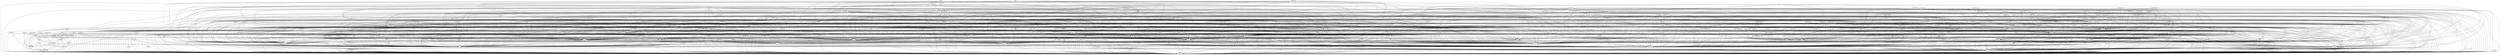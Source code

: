 strict digraph  {
	MgtBRep -> Standard;
	MgtBRep -> PTopoDS;
	MgtBRep -> Geom;
	MgtBRep -> PGeom2d;
	MgtBRep -> MgtTopoDS;
	MgtBRep -> Geom2d;
	MgtBRep -> PGeom;
	gp -> Standard;
	PNaming -> Standard;
	PNaming -> PDF;
	PNaming -> PTopoDS;
	PNaming -> DBC;
	PNaming -> PStandard;
	PTopoDS -> Standard;
	PTopoDS -> TopAbs;
	PTopoDS -> DBC;
	PTopoDS -> ObjMgt;
	PTopoDS -> PTopLoc;
	PTopoDS -> PStandard;
	MoniTool -> Message;
	MoniTool -> Standard;
	MoniTool -> TopoDS;
	MoniTool -> TColStd;
	MoniTool -> OSD;
	MoniTool -> MMgt;
	MoniTool -> TCollection;
	MoniTool -> Dico;
	IGESFile -> IGESData;
	GeomToStep -> Standard;
	GeomToStep -> Geom;
	GeomToStep -> Geom2d;
	GeomToStep -> StepGeom;
	TopOpeBRepTool -> Standard;
	TopOpeBRepTool -> TopoDS;
	TopOpeBRepTool -> TColStd;
	TopOpeBRepTool -> Extrema;
	TopOpeBRepTool -> OSD;
	TopOpeBRepTool -> Bnd;
	TopOpeBRepTool -> TopTools;
	TopOpeBRepTool -> TopAbs;
	TopOpeBRepTool -> Geom;
	TopOpeBRepTool -> BRep;
	TopOpeBRepTool -> GeomAdaptor;
	TopOpeBRepTool -> TopExp;
	TopOpeBRepTool -> MMgt;
	TopOpeBRepTool -> TCollection;
	TopOpeBRepTool -> Geom2d;
	TopOpeBRepTool -> BRepClass3d;
	TopOpeBRepTool -> Draw;
	TopOpeBRepTool -> BRepAdaptor;
	TopOpeBRepTool -> gp;
	TopOpeBRepTool -> GeomAbs;
	BRepOffset -> Standard;
	BRepOffset -> TopoDS;
	BRepOffset -> TopTools;
	BRepOffset -> TopAbs;
	BRepOffset -> Geom;
	BRepOffset -> BRepAlgo;
	BRepOffset -> TCollection;
	BRepOffset -> GeomAbs;
	Plate -> Standard;
	Plate -> TColStd;
	Plate -> MMgt;
	Plate -> TCollection;
	Plate -> TColgp;
	Plate -> gp;
	IGESGraph -> Message;
	IGESGraph -> IGESData;
	IGESGraph -> Standard;
	IGESGraph -> TColStd;
	IGESGraph -> Interface;
	IGESGraph -> IGESBasic;
	IGESGraph -> MMgt;
	IGESGraph -> TCollection;
	IGESGraph -> gp;
	CPnts -> math;
	CPnts -> Standard;
	CPnts -> gp;
	TopTrans -> Standard;
	TopTrans -> TColStd;
	TopTrans -> TopAbs;
	TopTrans -> gp;
	XSControl -> Message;
	XSControl -> Standard;
	XSControl -> TColStd;
	XSControl -> Interface;
	XSControl -> TopTools;
	XSControl -> TopAbs;
	XSControl -> Geom;
	XSControl -> IFSelect;
	XSControl -> MMgt;
	XSControl -> TCollection;
	XSControl -> Geom2d;
	XSControl -> Dico;
	XSControl -> Transfer;
	PPoly -> Standard;
	PPoly -> DBC;
	PPoly -> PColStd;
	PPoly -> PStandard;
	PPoly -> PColgp;
	BinMPrsStd -> Standard;
	BinMPrsStd -> BinObjMgt;
	BinMPrsStd -> BinMDF;
	BinMPrsStd -> TDF;
	BinMPrsStd -> CDM;
	PPrsStd -> PCollection;
	PPrsStd -> Standard;
	PPrsStd -> PDF;
	Plugin -> Standard;
	Plugin -> OSD;
	Plugin -> TCollection;
	TopBas -> Standard;
	TopBas -> TopAbs;
	TopBas -> TCollection;
	GC -> Standard;
	GC -> gce;
	GC -> Geom;
	PGeom2d -> Standard;
	PGeom2d -> PColStd;
	PGeom2d -> gp;
	PGeom2d -> PColgp;
	MAT -> Standard;
	MAT -> MMgt;
	MAT -> TCollection;
	BinXCAFDrivers -> Standard;
	BinXCAFDrivers -> BinDrivers;
	BinXCAFDrivers -> BinMDF;
	BinXCAFDrivers -> CDM;
	ShapeAnalysis -> ShapeExtend;
	ShapeAnalysis -> TopLoc;
	ShapeAnalysis -> Standard;
	ShapeAnalysis -> TopoDS;
	ShapeAnalysis -> TColStd;
	ShapeAnalysis -> Extrema;
	ShapeAnalysis -> Adaptor3d;
	ShapeAnalysis -> Bnd;
	ShapeAnalysis -> TopTools;
	ShapeAnalysis -> NCollection;
	ShapeAnalysis -> TopAbs;
	ShapeAnalysis -> Geom;
	ShapeAnalysis -> GeomAdaptor;
	ShapeAnalysis -> MMgt;
	ShapeAnalysis -> TCollection;
	ShapeAnalysis -> Geom2d;
	ShapeAnalysis -> TColgp;
	ShapeAnalysis -> gp;
	StdSelect -> Graphic2d;
	StdSelect -> Prs3d;
	StdSelect -> Visual3d;
	StdSelect -> SelectMgr;
	StdSelect -> V2d;
	StdSelect -> Select3D;
	StdSelect -> Standard;
	StdSelect -> V3d;
	StdSelect -> TopoDS;
	StdSelect -> TColStd;
	StdSelect -> Bnd;
	StdSelect -> PrsMgr;
	StdSelect -> Select2D;
	StdSelect -> TopAbs;
	StdSelect -> Geom;
	StdSelect -> SelectBasics;
	StdSelect -> Graphic3d;
	StdSelect -> TCollection;
	StdSelect -> Quantity;
	BSplSLib -> Standard;
	MDocStd -> Standard;
	MDocStd -> PDF;
	MDocStd -> PCDM;
	MDocStd -> TCollection;
	MDocStd -> TDF;
	MDocStd -> CDM;
	MDocStd -> PDocStd;
	MDocStd -> TDocStd;
	MDocStd -> MDF;
	StepToGeom -> Standard;
	StepToGeom -> Geom;
	StepToGeom -> Geom2d;
	StepToGeom -> StepGeom;
	StepToGeom -> gp;
	DsgPrs -> Prs3d;
	DsgPrs -> Standard;
	DsgPrs -> Geom;
	IntSurf -> Standard;
	IntSurf -> MMgt;
	IntSurf -> TCollection;
	IntSurf -> TColgp;
	IntSurf -> gp;
	IntSurf -> GeomAbs;
	MeshAlgo -> Standard;
	MeshAlgo -> TColStd;
	MeshAlgo -> NCollection;
	MeshAlgo -> MeshDS;
	MeshAlgo -> TCollection;
	MeshAlgo -> Precision;
	MeshAlgo -> gp;
	EDL -> Standard;
	EDL -> TColStd;
	EDL -> OSD;
	EDL -> MMgt;
	EDL -> TCollection;
	BinLDrivers -> Standard;
	BinLDrivers -> PCDM;
	BinLDrivers -> BinObjMgt;
	BinLDrivers -> TColStd;
	BinLDrivers -> NCollection;
	BinLDrivers -> BinMDF;
	BinLDrivers -> TCollection;
	BinLDrivers -> Storage;
	BinLDrivers -> TDF;
	BinLDrivers -> CDM;
	StlAPI -> Standard;
	StlAPI -> StlMesh;
	ShapeUpgrade -> ShapeExtend;
	ShapeUpgrade -> TColGeom2d;
	ShapeUpgrade -> Standard;
	ShapeUpgrade -> TopoDS;
	ShapeUpgrade -> TColStd;
	ShapeUpgrade -> TopTools;
	ShapeUpgrade -> TopAbs;
	ShapeUpgrade -> Geom;
	ShapeUpgrade -> TColGeom;
	ShapeUpgrade -> MMgt;
	ShapeUpgrade -> Geom2d;
	ShapeUpgrade -> ShapeBuild;
	ShapeUpgrade -> GeomAbs;
	ShapeUpgrade -> ShapeAnalysis;
	AppDef -> FEmTool;
	AppDef -> math;
	AppDef -> Standard;
	AppDef -> TColStd;
	AppDef -> AppParCurves;
	AppDef -> Approx;
	AppDef -> MMgt;
	AppDef -> GeomAbs;
	AppDef -> PLib;
	VrmlAPI -> VrmlConverter;
	VrmlAPI -> Standard;
	VrmlAPI -> Vrml;
	VrmlAPI -> Quantity;
	BRepAlgo -> TopOpeBRepBuild;
	BRepAlgo -> Standard;
	BRepAlgo -> TopoDS;
	BRepAlgo -> TColStd;
	BRepAlgo -> TopTools;
	BRepAlgo -> TopAbs;
	BRepAlgo -> Geom;
	BRepAlgo -> BOPTools;
	BRepAlgo -> MMgt;
	BRepAlgo -> TCollection;
	BRepAlgo -> Geom2d;
	BRepAlgo -> TopOpeBRepDS;
	BRepAlgo -> BRepBuilderAPI;
	BRepAlgo -> BOP;
	BRepAlgo -> TopOpeBRep;
	BRepAlgo -> GeomAbs;
	Bnd -> Standard;
	Bnd -> TColStd;
	Bnd -> MMgt;
	Bnd -> TCollection;
	Bnd -> gp;
	Select2D -> Standard;
	Select2D -> Bnd;
	Select2D -> SelectBasics;
	Select2D -> MMgt;
	Select2D -> gp;
	BinMXCAFDoc -> Standard;
	BinMXCAFDoc -> BinObjMgt;
	BinMXCAFDoc -> BinMDF;
	BinMXCAFDoc -> TDF;
	BinMXCAFDoc -> CDM;
	AppParCurves -> FEmTool;
	AppParCurves -> Standard;
	AppParCurves -> TColStd;
	AppParCurves -> MMgt;
	AppParCurves -> TCollection;
	V2d -> Graphic2d;
	V2d -> PlotMgt;
	V2d -> Aspect;
	V2d -> Standard;
	V2d -> TColStd;
	V2d -> Viewer;
	V2d -> Quantity;
	TPrsStd -> Standard;
	TPrsStd -> V3d;
	TPrsStd -> Geom;
	TPrsStd -> MMgt;
	TPrsStd -> Graphic3d;
	TPrsStd -> TCollection;
	TPrsStd -> AIS;
	TPrsStd -> TDF;
	TPrsStd -> Quantity;
	TPrsStd -> TDataStd;
	LocOpe -> TopOpeBRepBuild;
	LocOpe -> Standard;
	LocOpe -> TopoDS;
	LocOpe -> TopTools;
	LocOpe -> TopAbs;
	LocOpe -> Geom;
	LocOpe -> BRepAlgo;
	LocOpe -> TColGeom;
	LocOpe -> MMgt;
	LocOpe -> TCollection;
	LocOpe -> BOP;
	LocOpe -> gp;
	LocOpe -> BRepFill;
	PGeom -> Standard;
	PGeom -> PColStd;
	PGeom -> gp;
	PGeom -> PColgp;
	MDataStd -> Standard;
	MDataStd -> PDF;
	MDataStd -> Geom;
	MDataStd -> TDF;
	MDataStd -> CDM;
	MDataStd -> MDF;
	MDataStd -> TDataStd;
	MDataStd -> PGeom;
	RWStepShape -> Standard;
	RWStepShape -> Interface;
	RWStepShape -> StepShape;
	RWStepShape -> StepData;
	BRepProj -> Standard;
	BRepProj -> TopoDS;
	BRepProj -> TopTools;
	Primitives -> Standard;
	NLPlate -> Standard;
	NLPlate -> Geom;
	NLPlate -> MMgt;
	NLPlate -> TCollection;
	NLPlate -> gp;
	NLPlate -> Plate;
	AIS2D -> Graphic2d;
	AIS2D -> GGraphic2d;
	AIS2D -> V2d;
	AIS2D -> Aspect;
	AIS2D -> Standard;
	AIS2D -> TColStd;
	AIS2D -> TopTools;
	AIS2D -> HLRBRep;
	AIS2D -> HLRAlgo;
	AIS2D -> MMgt;
	AIS2D -> TCollection;
	AIS2D -> Quantity;
	AIS2D -> Prs2d;
	BinTObjDrivers -> Standard;
	BinTObjDrivers -> BinLDrivers;
	BinTObjDrivers -> BinMDF;
	BinTObjDrivers -> TObj;
	HatchGen -> Standard;
	HatchGen -> TopAbs;
	HatchGen -> TCollection;
	BooleanOperations -> Standard;
	BooleanOperations -> TopoDS;
	BooleanOperations -> TColStd;
	BooleanOperations -> BOPTColStd;
	BooleanOperations -> Bnd;
	BooleanOperations -> TopAbs;
	BooleanOperations -> TCollection;
	MeshShape -> Standard;
	MeshShape -> TopoDS;
	MeshShape -> TColStd;
	MeshShape -> MeshDS;
	MeshShape -> TCollection;
	MeshShape -> gp;
	XCAFApp -> Standard;
	XCAFApp -> TDocStd;
	RWStepRepr -> Standard;
	RWStepRepr -> Interface;
	RWStepRepr -> StepRepr;
	RWStepRepr -> StepData;
	ChFiDS -> Standard;
	ChFiDS -> TopoDS;
	ChFiDS -> TColStd;
	ChFiDS -> Adaptor3d;
	ChFiDS -> TopTools;
	ChFiDS -> TopAbs;
	ChFiDS -> Geom;
	ChFiDS -> GeomAdaptor;
	ChFiDS -> MMgt;
	ChFiDS -> TCollection;
	ChFiDS -> Law;
	ChFiDS -> Geom2d;
	ChFiDS -> TColgp;
	ChFiDS -> BRepAdaptor;
	ChFiDS -> gp;
	ChFiDS -> GeomAbs;
	BRepCheck -> Standard;
	BRepCheck -> TopoDS;
	BRepCheck -> Adaptor3d;
	BRepCheck -> TopTools;
	BRepCheck -> TopAbs;
	BRepCheck -> BRep;
	BRepCheck -> MMgt;
	BRepCheck -> TCollection;
	Prs2d -> Graphic2d;
	Prs2d -> TShort;
	Prs2d -> Aspect;
	Prs2d -> Standard;
	Prs2d -> MMgt;
	Prs2d -> TCollection;
	Prs2d -> TColgp;
	Prs2d -> gp;
	Prs2d -> Quantity;
	TopOpeBRepDS -> TopTrans;
	TopOpeBRepDS -> Standard;
	TopOpeBRepDS -> DrawTrSurf;
	TopOpeBRepDS -> TopoDS;
	TopOpeBRepDS -> TColStd;
	TopOpeBRepDS -> TopTools;
	TopOpeBRepDS -> TopAbs;
	TopOpeBRepDS -> Geom;
	TopOpeBRepDS -> BRep;
	TopOpeBRepDS -> DBRep;
	TopOpeBRepDS -> MMgt;
	TopOpeBRepDS -> TCollection;
	TopOpeBRepDS -> Geom2d;
	TopOpeBRepDS -> gp;
	TopOpeBRepDS -> TopOpeBRepTool;
	MDF -> Standard;
	MDF -> PDF;
	MDF -> PTColStd;
	MDF -> PColStd;
	MDF -> MMgt;
	MDF -> TCollection;
	MDF -> TDF;
	MDF -> CDM;
	STEPSelections -> StepBasic;
	STEPSelections -> StepSelect;
	STEPSelections -> Standard;
	STEPSelections -> TColStd;
	STEPSelections -> Interface;
	STEPSelections -> StepShape;
	STEPSelections -> XSControl;
	STEPSelections -> StepRepr;
	STEPSelections -> IFSelect;
	STEPSelections -> MMgt;
	STEPSelections -> TCollection;
	STEPSelections -> StepGeom;
	TransferBRep -> Message;
	TransferBRep -> Standard;
	TransferBRep -> TopoDS;
	TransferBRep -> TColStd;
	TransferBRep -> Interface;
	TransferBRep -> TopTools;
	TransferBRep -> TopAbs;
	TransferBRep -> MMgt;
	TransferBRep -> TCollection;
	TransferBRep -> Transfer;
	GeomAPI -> Standard;
	GeomAPI -> TColStd;
	GeomAPI -> Extrema;
	GeomAPI -> Geom;
	GeomAPI -> GeomInt;
	GeomAPI -> GeomAdaptor;
	GeomAPI -> IntCurveSurface;
	GeomAPI -> Geom2d;
	GeomAPI -> TColgp;
	GeomAPI -> gp;
	GeomAPI -> Quantity;
	GeomAPI -> GeomAbs;
	StepData -> Message;
	StepData -> Standard;
	StepData -> TColStd;
	StepData -> Interface;
	StepData -> MMgt;
	StepData -> TCollection;
	StepData -> Dico;
	Quantity -> Standard;
	Quantity -> MMgt;
	GeomAbs -> Standard;
	Geom2dLProp -> LProp;
	Geom2dLProp -> math;
	Geom2dLProp -> Standard;
	Geom2dLProp -> Geom2d;
	Geom2dLProp -> gp;
	BiTgte -> Standard;
	BiTgte -> TopoDS;
	BiTgte -> TColStd;
	BiTgte -> Adaptor3d;
	BiTgte -> Bnd;
	BiTgte -> TopTools;
	BiTgte -> Geom;
	BiTgte -> BRepAlgo;
	BiTgte -> BRepOffset;
	BiTgte -> TCollection;
	BiTgte -> Geom2d;
	BiTgte -> gp;
	BiTgte -> GeomAbs;
	BiTgte -> BRepFill;
	GraphDS -> Standard;
	GraphDS -> TCollection;
	StdFail -> Standard;
	BRepIntCurveSurface -> BRepTopAdaptor;
	BRepIntCurveSurface -> Standard;
	BRepIntCurveSurface -> TopAbs;
	BRepIntCurveSurface -> GeomAdaptor;
	BRepIntCurveSurface -> IntCurveSurface;
	BRepIntCurveSurface -> TopExp;
	BRepIntCurveSurface -> BRepClass;
	BRepIntCurveSurface -> BRepAdaptor;
	BRepIntCurveSurface -> gp;
	MFunction -> Standard;
	MFunction -> PDF;
	MFunction -> TDF;
	MFunction -> CDM;
	MFunction -> MDF;
	BRepAdaptor -> Standard;
	BRepAdaptor -> TopoDS;
	BRepAdaptor -> TColStd;
	BRepAdaptor -> Geom2dAdaptor;
	BRepAdaptor -> Adaptor3d;
	BRepAdaptor -> Geom;
	BRepAdaptor -> GeomAdaptor;
	BRepAdaptor -> MMgt;
	BRepAdaptor -> Adaptor2d;
	BRepAdaptor -> gp;
	BRepAdaptor -> GeomAbs;
	StlMesh -> Standard;
	StlMesh -> MMgt;
	StlMesh -> TCollection;
	StlMesh -> TColgp;
	StlMesh -> gp;
	BRepClass -> TopTrans;
	BRepClass -> Standard;
	BRepClass -> TopoDS;
	BRepClass -> Geom2dInt;
	BRepClass -> TopAbs;
	BRepClass -> TopExp;
	BRepClass -> IntRes2d;
	BRepClass -> gp;
	gce -> Standard;
	gce -> gp;
	IntStart -> Standard;
	IntStart -> TopAbs;
	IntStart -> MMgt;
	DNaming -> Standard;
	DNaming -> TopoDS;
	DNaming -> TCollection;
	DNaming -> TDF;
	AdvApp2Var -> Standard;
	AdvApp2Var -> TColStd;
	AdvApp2Var -> Geom;
	AdvApp2Var -> TColGeom;
	AdvApp2Var -> TCollection;
	AdvApp2Var -> TColgp;
	AdvApp2Var -> gp;
	AdvApp2Var -> GeomAbs;
	IGESConvGeom -> Standard;
	IGESConvGeom -> IGESGeom;
	IGESConvGeom -> Geom;
	IGESConvGeom -> Geom2d;
	IGESConvGeom -> TColgp;
	IGESConvGeom -> gp;
	AppStd -> Standard;
	AppStd -> CDM;
	AppStd -> TDocStd;
	BOPTools -> IntTools;
	BOPTools -> BooleanOperations;
	BOPTools -> Standard;
	BOPTools -> TopoDS;
	BOPTools -> TColStd;
	BOPTools -> Bnd;
	BOPTools -> TopTools;
	BOPTools -> TopAbs;
	BOPTools -> Geom;
	BOPTools -> MMgt;
	BOPTools -> TCollection;
	BOPTools -> Geom2d;
	BOPTools -> gp;
	BRepAlgoAPI -> Standard;
	BRepAlgoAPI -> TopoDS;
	BRepAlgoAPI -> TopTools;
	BRepAlgoAPI -> Geom;
	BRepAlgoAPI -> BOPTools;
	BRepAlgoAPI -> Geom2d;
	BRepAlgoAPI -> BRepBuilderAPI;
	BRepAlgoAPI -> BOP;
	Graphic3d -> AlienImage;
	Graphic3d -> InterfaceGraphic;
	Graphic3d -> Aspect;
	Graphic3d -> Standard;
	Graphic3d -> Xw;
	Graphic3d -> TColStd;
	Graphic3d -> OSD;
	Graphic3d -> MMgt;
	Graphic3d -> TCollection;
	Graphic3d -> Quantity;
	Graphic3d -> WNT;
	ShapeProcessAPI -> ShapeProcess;
	ShapeProcessAPI -> Standard;
	ShapeProcessAPI -> TopTools;
	ShapeProcessAPI -> TopAbs;
	ShapeProcessAPI -> TCollection;
	IntCurveSurface -> math;
	IntCurveSurface -> Standard;
	IntCurveSurface -> TColStd;
	IntCurveSurface -> Adaptor3d;
	IntCurveSurface -> Bnd;
	IntCurveSurface -> Geom;
	IntCurveSurface -> TCollection;
	IntCurveSurface -> TColgp;
	IntCurveSurface -> IntSurf;
	IntCurveSurface -> Intf;
	IntCurveSurface -> gp;
	IntCurveSurface -> GeomAbs;
	HLRAlgo -> Standard;
	HLRAlgo -> Intrv;
	HLRAlgo -> TColStd;
	HLRAlgo -> TopAbs;
	HLRAlgo -> MMgt;
	HLRAlgo -> TCollection;
	HLRAlgo -> TColgp;
	HLRAlgo -> gp;
	Sweep -> Standard;
	Sweep -> TopAbs;
	StepToTopoDS -> Standard;
	StepToTopoDS -> TopoDS;
	StepToTopoDS -> StepShape;
	StepToTopoDS -> StepRepr;
	StepToTopoDS -> Geom;
	StepToTopoDS -> TCollection;
	StepToTopoDS -> Geom2d;
	StepToTopoDS -> Transfer;
	StepToTopoDS -> StepGeom;
	StepToTopoDS -> gp;
	MeshDS -> Standard;
	MeshDS -> TColStd;
	MeshDS -> NCollection;
	MeshDS -> TCollection;
	GCE2d -> Standard;
	GCE2d -> gce;
	GCE2d -> Geom2d;
	BRepOffsetAPI -> Draft;
	BRepOffsetAPI -> Standard;
	BRepOffsetAPI -> TopoDS;
	BRepOffsetAPI -> TColStd;
	BRepOffsetAPI -> TopTools;
	BRepOffsetAPI -> Geom;
	BRepOffsetAPI -> BRepAlgo;
	BRepOffsetAPI -> BRepOffset;
	BRepOffsetAPI -> TCollection;
	BRepOffsetAPI -> BRepPrimAPI;
	BRepOffsetAPI -> Law;
	BRepOffsetAPI -> BRepBuilderAPI;
	BRepOffsetAPI -> GeomAbs;
	BRepOffsetAPI -> BRepFill;
	IGESAppli -> IGESDimen;
	IGESAppli -> Message;
	IGESAppli -> IGESDraw;
	IGESAppli -> IGESGraph;
	IGESAppli -> IGESData;
	IGESAppli -> Standard;
	IGESAppli -> IGESGeom;
	IGESAppli -> IGESDefs;
	IGESAppli -> TColStd;
	IGESAppli -> Interface;
	IGESAppli -> IGESBasic;
	IGESAppli -> MMgt;
	IGESAppli -> TCollection;
	IGESAppli -> gp;
	MgtTopoDS -> Standard;
	MgtTopoDS -> PTopoDS;
	MgtTopoDS -> MMgt;
	StepAP203 -> StepBasic;
	StepAP203 -> Standard;
	StepAP203 -> StepRepr;
	StepAP203 -> MMgt;
	StepAP203 -> TCollection;
	StepAP203 -> StepData;
	MeshVS -> Prs3d;
	MeshVS -> SelectMgr;
	MeshVS -> Select3D;
	MeshVS -> Aspect;
	MeshVS -> Standard;
	MeshVS -> TColStd;
	MeshVS -> Bnd;
	MeshVS -> PrsMgr;
	MeshVS -> SelectBasics;
	MeshVS -> MMgt;
	MeshVS -> Graphic3d;
	MeshVS -> TCollection;
	MeshVS -> AIS;
	MeshVS -> TColgp;
	MeshVS -> gp;
	MeshVS -> Quantity;
	BSplCLib -> Standard;
	BSplCLib -> TColStd;
	TNaming -> Standard;
	TNaming -> TopoDS;
	TNaming -> TColStd;
	TNaming -> TopTools;
	TNaming -> TopAbs;
	TNaming -> MMgt;
	TNaming -> TCollection;
	TNaming -> TDF;
	RWStepAP214 -> StepAP214;
	RWStepAP214 -> Standard;
	RWStepAP214 -> Interface;
	RWStepAP214 -> TCollection;
	RWStepAP214 -> StepData;
	Vrml -> Standard;
	Vrml -> TColStd;
	Vrml -> MMgt;
	Vrml -> TCollection;
	Vrml -> TColgp;
	Vrml -> gp;
	Vrml -> Quantity;
	HeaderSection -> Standard;
	HeaderSection -> Interface;
	HeaderSection -> MMgt;
	HeaderSection -> TCollection;
	HeaderSection -> StepData;
	StepDimTol -> StepBasic;
	StepDimTol -> Standard;
	StepDimTol -> StepShape;
	StepDimTol -> StepRepr;
	StepDimTol -> MMgt;
	StepDimTol -> TCollection;
	StepDimTol -> StepData;
	ExprIntrp -> Standard;
	ExprIntrp -> TColStd;
	ExprIntrp -> MMgt;
	ExprIntrp -> TCollection;
	ExprIntrp -> Expr;
	Approx -> math;
	Approx -> Standard;
	Approx -> TColStd;
	Approx -> Adaptor3d;
	Approx -> AppParCurves;
	Approx -> Geom;
	Approx -> MMgt;
	Approx -> TCollection;
	Approx -> Geom2d;
	Approx -> AdvApprox;
	Approx -> TColgp;
	Approx -> Adaptor2d;
	Approx -> gp;
	Approx -> GeomAbs;
	LDOMParser -> LDOM;
	DBC -> Standard;
	DBC -> PStandard;
	BinDrivers -> Standard;
	BinDrivers -> BinLDrivers;
	BinDrivers -> BinMDF;
	BinDrivers -> CDM;
	Poly -> TShort;
	Poly -> Standard;
	Poly -> TColStd;
	Poly -> NCollection;
	Poly -> MMgt;
	Poly -> TColgp;
	Poly -> Precision;
	Poly -> gp;
	TopAbs -> Standard;
	GraphTools -> Standard;
	GraphTools -> TColStd;
	GraphTools -> MMgt;
	GraphTools -> TCollection;
	ChFi3d -> BRepTopAdaptor;
	ChFi3d -> TopOpeBRepBuild;
	ChFi3d -> BRepBlend;
	ChFi3d -> math;
	ChFi3d -> Standard;
	ChFi3d -> TopoDS;
	ChFi3d -> TColStd;
	ChFi3d -> Extrema;
	ChFi3d -> Adaptor3d;
	ChFi3d -> OSD;
	ChFi3d -> Bnd;
	ChFi3d -> TopTools;
	ChFi3d -> TopAbs;
	ChFi3d -> BlendFunc;
	ChFi3d -> Geom;
	ChFi3d -> GeomAdaptor;
	ChFi3d -> GeomFill;
	ChFi3d -> Law;
	ChFi3d -> Geom2d;
	ChFi3d -> TopOpeBRepDS;
	ChFi3d -> TColgp;
	ChFi3d -> IntSurf;
	ChFi3d -> Adaptor2d;
	ChFi3d -> BRepAdaptor;
	ChFi3d -> gp;
	ChFi3d -> GeomAbs;
	ChFi3d -> ChFiDS;
	PColPGeom2d -> Standard;
	PColPGeom2d -> DBC;
	PColPGeom2d -> PGeom2d;
	PColPGeom2d -> PStandard;
	XmlXCAFDrivers -> XmlMDF;
	XmlXCAFDrivers -> XmlDrivers;
	XmlXCAFDrivers -> Standard;
	XmlXCAFDrivers -> CDM;
	StepShape -> StepBasic;
	StepShape -> Standard;
	StepShape -> StepRepr;
	StepShape -> MMgt;
	StepShape -> TCollection;
	StepShape -> StepGeom;
	StepShape -> StepData;
	XDEDRAW -> Standard;
	Adaptor3d -> math;
	Adaptor3d -> Standard;
	Adaptor3d -> TColStd;
	Adaptor3d -> TopAbs;
	Adaptor3d -> Geom;
	Adaptor3d -> MMgt;
	Adaptor3d -> Geom2d;
	Adaptor3d -> Adaptor2d;
	Adaptor3d -> gp;
	Adaptor3d -> GeomAbs;
	Select3D -> TopLoc;
	Select3D -> Standard;
	Select3D -> V3d;
	Select3D -> TColStd;
	Select3D -> Bnd;
	Select3D -> Poly;
	Select3D -> Geom;
	Select3D -> SelectBasics;
	Select3D -> TCollection;
	Select3D -> TColgp;
	Select3D -> gp;
	TColQuantity -> Standard;
	TColQuantity -> MMgt;
	TColQuantity -> Quantity;
	IntImpParGen -> Standard;
	IntImpParGen -> IntRes2d;
	IntImpParGen -> gp;
	StepElement -> Standard;
	StepElement -> TColStd;
	StepElement -> StepRepr;
	StepElement -> MMgt;
	StepElement -> TCollection;
	StepElement -> StepData;
	STEPCAFControl -> StepBasic;
	STEPCAFControl -> Standard;
	STEPCAFControl -> TopoDS;
	STEPCAFControl -> TColStd;
	STEPCAFControl -> StepShape;
	STEPCAFControl -> XSControl;
	STEPCAFControl -> TopTools;
	STEPCAFControl -> StepRepr;
	STEPCAFControl -> IFSelect;
	STEPCAFControl -> MMgt;
	STEPCAFControl -> TCollection;
	STEPCAFControl -> STEPControl;
	STEPCAFControl -> TDF;
	STEPCAFControl -> XCAFDoc;
	STEPCAFControl -> TDocStd;
	IGESGeom -> Message;
	IGESGeom -> IGESData;
	IGESGeom -> Standard;
	IGESGeom -> TColStd;
	IGESGeom -> Interface;
	IGESGeom -> IGESBasic;
	IGESGeom -> MMgt;
	IGESGeom -> TColgp;
	IGESGeom -> gp;
	PColPGeom -> Standard;
	PColPGeom -> DBC;
	PColPGeom -> PStandard;
	PColPGeom -> PGeom;
	math -> Standard;
	math -> TColStd;
	XmlMDocStd -> XmlMDF;
	XmlMDocStd -> Standard;
	XmlMDocStd -> XmlObjMgt;
	XmlMDocStd -> TDF;
	XmlMDocStd -> CDM;
	BRepExtrema -> Standard;
	BRepExtrema -> TopoDS;
	BRepExtrema -> TColStd;
	BRepExtrema -> Extrema;
	BRepExtrema -> TopTools;
	BRepExtrema -> TCollection;
	BRepExtrema -> BRepAdaptor;
	BRepExtrema -> gp;
	PShort -> Standard;
	PShort -> DBC;
	PShort -> PStandard;
	PShort -> PMMgt;
	RWStepFEA -> StepFEA;
	RWStepFEA -> Standard;
	RWStepFEA -> Interface;
	RWStepFEA -> StepData;
	Geom2dHatch -> TopTrans;
	Geom2dHatch -> Standard;
	Geom2dHatch -> Geom2dAdaptor;
	Geom2dHatch -> Geom2dInt;
	Geom2dHatch -> TopAbs;
	Geom2dHatch -> TCollection;
	Geom2dHatch -> IntRes2d;
	Geom2dHatch -> gp;
	Geom2dHatch -> HatchGen;
	BRepTools -> GeomTools;
	BRepTools -> Message;
	BRepTools -> Standard;
	BRepTools -> TopoDS;
	BRepTools -> TColStd;
	BRepTools -> TopTools;
	BRepTools -> TopAbs;
	BRepTools -> Geom;
	BRepTools -> BRep;
	BRepTools -> MMgt;
	BRepTools -> TCollection;
	BRepTools -> Geom2d;
	BRepTools -> TColgp;
	BRepTools -> gp;
	BRepTools -> GeomAbs;
	TopLoc -> Standard;
	TopLoc -> MMgt;
	TopLoc -> TCollection;
	TopLoc -> gp;
	Blend -> math;
	Blend -> Standard;
	Blend -> TCollection;
	Blend -> Adaptor2d;
	Blend -> gp;
	Blend -> GeomAbs;
	MNaming -> Standard;
	MNaming -> PDF;
	MNaming -> TDF;
	MNaming -> CDM;
	MNaming -> MDF;
	XmlMDataStd -> XmlMDF;
	XmlMDataStd -> Standard;
	XmlMDataStd -> XmlObjMgt;
	XmlMDataStd -> TDF;
	XmlMDataStd -> CDM;
	RWStepBasic -> StepBasic;
	RWStepBasic -> Standard;
	RWStepBasic -> Interface;
	RWStepBasic -> StepData;
	Contap -> math;
	Contap -> Standard;
	Contap -> TColStd;
	Contap -> Adaptor3d;
	Contap -> IntWalk;
	Contap -> Geom;
	Contap -> MMgt;
	Contap -> TCollection;
	Contap -> Geom2d;
	Contap -> TColgp;
	Contap -> IntSurf;
	Contap -> Adaptor2d;
	Contap -> gp;
	Contap -> GeomAbs;
	GProp -> Standard;
	GProp -> gp;
	IGESSelect -> Message;
	IGESSelect -> IGESData;
	IGESSelect -> Standard;
	IGESSelect -> TColStd;
	IGESSelect -> Interface;
	IGESSelect -> IFSelect;
	IGESSelect -> MMgt;
	IGESSelect -> TCollection;
	PCollection -> Standard;
	PCollection -> DBC;
	PCollection -> TCollection;
	HLRTopoBRep -> Standard;
	HLRTopoBRep -> TopoDS;
	HLRTopoBRep -> TopTools;
	HLRTopoBRep -> MMgt;
	HLRTopoBRep -> TCollection;
	HLRTopoBRep -> Geom2d;
	LProp3d -> LProp;
	LProp3d -> Standard;
	LProp3d -> Adaptor3d;
	LProp3d -> gp;
	BinMDocStd -> Standard;
	BinMDocStd -> BinObjMgt;
	BinMDocStd -> BinMDF;
	BinMDocStd -> TDF;
	BinMDocStd -> CDM;
	Precision -> Standard;
	XCAFDrivers -> Standard;
	XCAFDrivers -> MDocStd;
	XCAFDrivers -> CDM;
	XCAFDrivers -> MDF;
	RWStepDimTol -> Standard;
	RWStepDimTol -> Interface;
	RWStepDimTol -> StepDimTol;
	RWStepDimTol -> StepData;
	BRepSweep -> TopLoc;
	BRepSweep -> Standard;
	BRepSweep -> TopoDS;
	BRepSweep -> TColStd;
	BRepSweep -> TopTools;
	BRepSweep -> TopAbs;
	BRepSweep -> BRep;
	BRepSweep -> Sweep;
	BRepSweep -> TCollection;
	BRepSweep -> gp;
	BRepSweep -> Quantity;
	IGESData -> Message;
	IGESData -> Standard;
	IGESData -> TColStd;
	IGESData -> Interface;
	IGESData -> MMgt;
	IGESData -> TCollection;
	IGESData -> gp;
	PDF -> PCollection;
	PDF -> Standard;
	PDF -> DBC;
	PDF -> PColStd;
	PDF -> PStandard;
	PCDM -> Standard;
	PCDM -> LDOMParser;
	PCDM -> TCollection;
	PCDM -> Storage;
	PCDM -> CDM;
	Voxel -> Prs3d;
	Voxel -> SelectMgr;
	Voxel -> Standard;
	Voxel -> V3d;
	Voxel -> TopoDS;
	Voxel -> PrsMgr;
	Voxel -> TopTools;
	Voxel -> Poly;
	Voxel -> AIS;
	Voxel -> Quantity;
	BlendFunc -> Standard;
	BlendFunc -> TColStd;
	BlendFunc -> Convert;
	BlendFunc -> GeomAbs;
	IGESSolid -> Message;
	IGESSolid -> IGESData;
	IGESSolid -> Standard;
	IGESSolid -> IGESGeom;
	IGESSolid -> TColStd;
	IGESSolid -> Interface;
	IGESSolid -> IGESBasic;
	IGESSolid -> MMgt;
	IGESSolid -> TColgp;
	IGESSolid -> gp;
	Geom2dAdaptor -> Standard;
	Geom2dAdaptor -> Geom2d;
	Geom2dAdaptor -> Adaptor2d;
	Geom2dAdaptor -> GeomAbs;
	Intrv -> Standard;
	Intrv -> TCollection;
	Geom2dAPI -> Standard;
	Geom2dAPI -> TColStd;
	Geom2dAPI -> Geom2dAdaptor;
	Geom2dAPI -> Extrema;
	Geom2dAPI -> Geom2dInt;
	Geom2dAPI -> Geom2d;
	Geom2dAPI -> TColgp;
	Geom2dAPI -> Quantity;
	Geom2dAPI -> GeomAbs;
	Aspect -> TShort;
	Aspect -> InterfaceGraphic;
	Aspect -> TColQuantity;
	Aspect -> Standard;
	Aspect -> TColStd;
	Aspect -> MMgt;
	Aspect -> TCollection;
	Aspect -> Quantity;
	BinObjMgt -> Standard;
	BinObjMgt -> TColStd;
	BinObjMgt -> TCollection;
	BinObjMgt -> TDF;
	Geom2dConvert -> TColGeom2d;
	Geom2dConvert -> Standard;
	Geom2dConvert -> TColStd;
	Geom2dConvert -> Convert;
	Geom2dConvert -> Geom2d;
	Geom2dConvert -> GeomAbs;
	Xw -> Aspect;
	Xw -> Standard;
	Xw -> MMgt;
	Xw -> TCollection;
	Xw -> Quantity;
	Xw -> MFT;
	TopTools -> Message;
	TopTools -> TopLoc;
	TopTools -> Standard;
	TopTools -> TopoDS;
	TopTools -> TColStd;
	TopTools -> TopAbs;
	TopTools -> MMgt;
	TopTools -> TCollection;
	StepFile -> Interface;
	StepFile -> Transfer;
	StepFile -> StepData;
	PrsMgr -> Graphic2d;
	PrsMgr -> Prs3d;
	PrsMgr -> TopLoc;
	PrsMgr -> Standard;
	PrsMgr -> TColStd;
	PrsMgr -> Viewer;
	PrsMgr -> Geom;
	PrsMgr -> MMgt;
	PrsMgr -> Graphic3d;
	PrsMgr -> TCollection;
	PrsMgr -> Quantity;
	BRepTopAdaptor -> Standard;
	BRepTopAdaptor -> TopoDS;
	BRepTopAdaptor -> TColStd;
	BRepTopAdaptor -> Adaptor3d;
	BRepTopAdaptor -> TopAbs;
	BRepTopAdaptor -> TopExp;
	BRepTopAdaptor -> TCollection;
	BRepTopAdaptor -> Adaptor2d;
	BRepTopAdaptor -> BRepAdaptor;
	GeomPlate -> TColGeom2d;
	GeomPlate -> Standard;
	GeomPlate -> TColStd;
	GeomPlate -> Extrema;
	GeomPlate -> Adaptor3d;
	GeomPlate -> GeomLProp;
	GeomPlate -> Geom;
	GeomPlate -> MMgt;
	GeomPlate -> TCollection;
	GeomPlate -> Law;
	GeomPlate -> Geom2d;
	GeomPlate -> TColgp;
	GeomPlate -> AdvApp2Var;
	GeomPlate -> Adaptor2d;
	GeomPlate -> gp;
	GeomPlate -> Plate;
	GeomPlate -> GeomAbs;
	GeomConvert -> Standard;
	GeomConvert -> TColStd;
	GeomConvert -> Convert;
	GeomConvert -> Geom;
	GeomConvert -> TColGeom;
	GeomConvert -> TColgp;
	GeomConvert -> GeomAbs;
	IntCurvesFace -> BRepTopAdaptor;
	IntCurvesFace -> Standard;
	IntCurvesFace -> TopoDS;
	IntCurvesFace -> TColStd;
	IntCurvesFace -> Adaptor3d;
	IntCurvesFace -> TopAbs;
	IntCurvesFace -> IntCurveSurface;
	IntCurvesFace -> BRepAdaptor;
	IntCurvesFace -> GeomAbs;
	IntAna2d -> math;
	IntAna2d -> Standard;
	IntAna2d -> gp;
	StepRepr -> StepBasic;
	StepRepr -> Standard;
	StepRepr -> MMgt;
	StepRepr -> TCollection;
	StepRepr -> StepData;
	Convert -> Standard;
	Convert -> TColStd;
	Convert -> TCollection;
	Convert -> TColgp;
	AlienImage -> Aspect;
	AlienImage -> Standard;
	AlienImage -> TColStd;
	AlienImage -> OSD;
	AlienImage -> Image;
	AlienImage -> MMgt;
	AlienImage -> TCollection;
	BinMDataStd -> Standard;
	BinMDataStd -> BinObjMgt;
	BinMDataStd -> BinMDF;
	BinMDataStd -> TDF;
	BinMDataStd -> CDM;
	PBRep -> Standard;
	PBRep -> PTopoDS;
	PBRep -> PGeom2d;
	PBRep -> PTopLoc;
	PBRep -> PPoly;
	PBRep -> gp;
	PBRep -> GeomAbs;
	PBRep -> PGeom;
	MAT2d -> TColGeom2d;
	MAT2d -> Standard;
	MAT2d -> TColStd;
	MAT2d -> Bisector;
	MAT2d -> MMgt;
	MAT2d -> TCollection;
	MAT2d -> Geom2d;
	MAT2d -> gp;
	MAT2d -> MAT;
	BRepBndLib -> Standard;
	Viewer -> Aspect;
	Viewer -> Standard;
	Viewer -> MMgt;
	Viewer -> TCollection;
	Viewer -> Quantity;
	Dynamic -> Standard;
	Dynamic -> MMgt;
	Dynamic -> TCollection;
	GeomInt -> TColGeom2d;
	GeomInt -> math;
	GeomInt -> Standard;
	GeomInt -> TColStd;
	GeomInt -> Adaptor3d;
	GeomInt -> AppParCurves;
	GeomInt -> IntImp;
	GeomInt -> TopAbs;
	GeomInt -> Approx;
	GeomInt -> Geom;
	GeomInt -> ApproxInt;
	GeomInt -> GeomAdaptor;
	GeomInt -> TColGeom;
	GeomInt -> TCollection;
	GeomInt -> Geom2d;
	GeomInt -> IntSurf;
	GeomInt -> gp;
	GeomInt -> IntPatch;
	StepSelect -> Message;
	StepSelect -> Standard;
	StepSelect -> Interface;
	StepSelect -> IFSelect;
	StepSelect -> TCollection;
	StepSelect -> StepData;
	BRepFeat -> TopOpeBRepBuild;
	BRepFeat -> Standard;
	BRepFeat -> TopoDS;
	BRepFeat -> TopTools;
	BRepFeat -> TopAbs;
	BRepFeat -> Geom;
	BRepFeat -> LocOpe;
	BRepFeat -> TColGeom;
	BRepFeat -> BRepBuilderAPI;
	BRepFeat -> BOP;
	BRepFeat -> gp;
	SelectMgr -> Prs3d;
	SelectMgr -> Standard;
	SelectMgr -> TColStd;
	SelectMgr -> Bnd;
	SelectMgr -> PrsMgr;
	SelectMgr -> NCollection;
	SelectMgr -> TopAbs;
	SelectMgr -> SelectBasics;
	SelectMgr -> MMgt;
	SelectMgr -> TCollection;
	SelectMgr -> Quantity;
	HLRBRep -> BRepTopAdaptor;
	HLRBRep -> LProp;
	HLRBRep -> HLRTopoBRep;
	HLRBRep -> math;
	HLRBRep -> Standard;
	HLRBRep -> TopoDS;
	HLRBRep -> TColStd;
	HLRBRep -> Extrema;
	HLRBRep -> Adaptor3d;
	HLRBRep -> Bnd;
	HLRBRep -> TopTools;
	HLRBRep -> TopAbs;
	HLRBRep -> Geom;
	HLRBRep -> IntCurveSurface;
	HLRBRep -> HLRAlgo;
	HLRBRep -> MMgt;
	HLRBRep -> TCollection;
	HLRBRep -> IntRes2d;
	HLRBRep -> Geom2d;
	HLRBRep -> TColgp;
	HLRBRep -> IntSurf;
	HLRBRep -> Intf;
	HLRBRep -> BRepAdaptor;
	HLRBRep -> gp;
	HLRBRep -> GeomAbs;
	HLRBRep -> IntCurve;
	IntImp -> Standard;
	IntImp -> gp;
	BRepGProp -> math;
	BRepGProp -> GProp;
	BRepGProp -> Standard;
	BRepGProp -> TColStd;
	BRepGProp -> Geom2dAdaptor;
	BRepGProp -> TopExp;
	BRepGProp -> BRepAdaptor;
	BRepGProp -> gp;
	BRepGProp -> GeomAbs;
	XCAFPrs -> Prs3d;
	XCAFPrs -> TPrsStd;
	XCAFPrs -> Standard;
	XCAFPrs -> TopoDS;
	XCAFPrs -> PrsMgr;
	XCAFPrs -> TopAbs;
	XCAFPrs -> TCollection;
	XCAFPrs -> AIS;
	XCAFPrs -> TDF;
	XCAFPrs -> Quantity;
	CGM -> PlotMgt;
	CGM -> Aspect;
	CGM -> Standard;
	CGM -> Quantity;
	RWStepGeom -> Standard;
	RWStepGeom -> Interface;
	RWStepGeom -> StepGeom;
	RWStepGeom -> StepData;
	MMgt -> Standard;
	BRepFilletAPI -> TopOpeBRepBuild;
	BRepFilletAPI -> Standard;
	BRepFilletAPI -> TopTools;
	BRepFilletAPI -> ChFi3d;
	BRepFilletAPI -> Geom;
	BRepFilletAPI -> Law;
	BRepFilletAPI -> BRepBuilderAPI;
	BRepFilletAPI -> ChFi2d;
	BRepFilletAPI -> GeomAbs;
	BRepFilletAPI -> ChFiDS;
	RWStepElement -> Standard;
	RWStepElement -> StepElement;
	RWStepElement -> Interface;
	RWStepElement -> StepData;
	STEPEdit -> Standard;
	STEPEdit -> Interface;
	STEPEdit -> IFSelect;
	STEPEdit -> TCollection;
	STEPEdit -> StepData;
	BRepPrim -> Standard;
	BRepPrim -> TopoDS;
	BRepPrim -> Primitives;
	BRepPrim -> Geom;
	BRepPrim -> BRep;
	BRepPrim -> Geom2d;
	BRepPrim -> gp;
	StdDrivers -> Standard;
	StdDrivers -> MDocStd;
	StdDrivers -> CDM;
	StdDrivers -> MDF;
	BinMDF -> Standard;
	BinMDF -> BinObjMgt;
	BinMDF -> MMgt;
	BinMDF -> TCollection;
	BinMDF -> TDF;
	BinMDF -> CDM;
	NIS -> Standard;
	NIS -> V3d;
	NIS -> TColStd;
	NIS -> Bnd;
	NIS -> NCollection;
	NIS -> gp;
	NIS -> Quantity;
	XCAFDoc -> TopLoc;
	XCAFDoc -> Standard;
	XCAFDoc -> TopoDS;
	XCAFDoc -> TColStd;
	XCAFDoc -> TopTools;
	XCAFDoc -> TCollection;
	XCAFDoc -> TDF;
	XCAFDoc -> gp;
	XCAFDoc -> Quantity;
	XCAFDoc -> TDocStd;
	RWStl -> Standard;
	RWStl -> StlMesh;
	Storage -> Standard;
	Storage -> TColStd;
	Storage -> MMgt;
	Storage -> TCollection;
	ChFi2d -> Standard;
	ChFi2d -> TopoDS;
	ChFi2d -> TopTools;
	PColgp -> Standard;
	PColgp -> DBC;
	PColgp -> PStandard;
	PColgp -> PMMgt;
	PColgp -> gp;
	BRepLProp -> LProp;
	BRepLProp -> Standard;
	BRepLProp -> BRepAdaptor;
	BRepLProp -> gp;
	BRepLProp -> GeomAbs;
	Units -> Standard;
	Units -> TColStd;
	Units -> MMgt;
	Units -> TCollection;
	TopoDSToStep -> Standard;
	TopoDSToStep -> TopoDS;
	TopoDSToStep -> TColStd;
	TopoDSToStep -> StepShape;
	TopoDSToStep -> TCollection;
	TopoDSToStep -> Transfer;
	TopoDSToStep -> MoniTool;
	PS -> PlotMgt;
	PS -> Aspect;
	PS -> Standard;
	PS -> Quantity;
	FilletSurf -> Standard;
	FilletSurf -> Adaptor3d;
	FilletSurf -> ChFi3d;
	FilletSurf -> TopAbs;
	FilletSurf -> Geom;
	FilletSurf -> Geom2d;
	FilletSurf -> BRepAdaptor;
	FilletSurf -> ChFiDS;
	IntCurve -> math;
	IntCurve -> Standard;
	IntCurve -> IntRes2d;
	IntCurve -> gp;
	IntCurve -> GeomAbs;
	MFT -> Standard;
	MFT -> OSD;
	MFT -> MMgt;
	MFT -> TCollection;
	MFT -> Quantity;
	IGESBasic -> Message;
	IGESBasic -> IGESData;
	IGESBasic -> Standard;
	IGESBasic -> TColStd;
	IGESBasic -> Interface;
	IGESBasic -> MMgt;
	IGESBasic -> TCollection;
	IGESBasic -> TColgp;
	IGESBasic -> gp;
	BRepFill -> GeomPlate;
	BRepFill -> BRepMAT2d;
	BRepFill -> BRepTools;
	BRepFill -> math;
	BRepFill -> Standard;
	BRepFill -> TopoDS;
	BRepFill -> TColStd;
	BRepFill -> Geom2dAdaptor;
	BRepFill -> Adaptor3d;
	BRepFill -> Bisector;
	BRepFill -> AppParCurves;
	BRepFill -> TopTools;
	BRepFill -> Geom;
	BRepFill -> MMgt;
	BRepFill -> GeomFill;
	BRepFill -> TCollection;
	BRepFill -> Law;
	BRepFill -> Geom2d;
	BRepFill -> TColgp;
	BRepFill -> gp;
	BRepFill -> GeomAbs;
	BRepFill -> MAT;
	XmlMFunction -> XmlMDF;
	XmlMFunction -> Standard;
	XmlMFunction -> XmlObjMgt;
	XmlMFunction -> TDF;
	XmlMFunction -> CDM;
	IGESCAFControl -> IGESControl;
	IGESCAFControl -> Standard;
	IGESCAFControl -> XSControl;
	IGESCAFControl -> TDocStd;
	TDocStd -> Standard;
	TDocStd -> MMgt;
	TDocStd -> TCollection;
	TDocStd -> Resource;
	TDocStd -> TDF;
	TDocStd -> CDM;
	TDocStd -> CDF;
	GeomTools -> Message;
	GeomTools -> Standard;
	GeomTools -> TColStd;
	GeomTools -> Geom;
	GeomTools -> MMgt;
	GeomTools -> Geom2d;
	GeomToIGES -> IGESData;
	GeomToIGES -> Standard;
	GeomToIGES -> IGESGeom;
	GeomToIGES -> Geom;
	IGESDimen -> Message;
	IGESDimen -> IGESGraph;
	IGESDimen -> IGESData;
	IGESDimen -> Standard;
	IGESDimen -> IGESGeom;
	IGESDimen -> TColStd;
	IGESDimen -> Interface;
	IGESDimen -> MMgt;
	IGESDimen -> TCollection;
	IGESDimen -> TColgp;
	IGESDimen -> gp;
	PFunction -> Standard;
	PFunction -> PDF;
	GeomLib -> math;
	GeomLib -> Standard;
	GeomLib -> TColStd;
	GeomLib -> Geom;
	GeomLib -> Geom2d;
	GeomLib -> AdvApprox;
	GeomLib -> gp;
	GeomLib -> GeomAbs;
	SortTools -> Standard;
	TDataStd -> Standard;
	TDataStd -> TColStd;
	TDataStd -> TNaming;
	TDataStd -> MMgt;
	TDataStd -> TCollection;
	TDataStd -> TDF;
	TDataStd -> gp;
	AppStdL -> Standard;
	AppStdL -> CDM;
	AppStdL -> TDocStd;
	IntPolyh -> Standard;
	IntPolyh -> Adaptor3d;
	IntPolyh -> Bnd;
	IntPolyh -> TCollection;
	BRepMAT2d -> Standard;
	BRepMAT2d -> TopoDS;
	BRepMAT2d -> TopTools;
	BRepMAT2d -> MAT2d;
	BRepMAT2d -> TCollection;
	BRepMAT2d -> Geom2d;
	BRepMAT2d -> MAT;
	IntPoly -> Standard;
	IntPoly -> TopoDS;
	IntPoly -> TCollection;
	IntPoly -> TColgp;
	IntPoly -> gp;
	XmlTObjDrivers -> XmlMDF;
	XmlTObjDrivers -> Standard;
	XmlTObjDrivers -> XmlLDrivers;
	XmlTObjDrivers -> TObj;
	BRepToIGES -> IGESData;
	BRepToIGES -> Standard;
	BRepToIGES -> Geom;
	BRepToIGES -> Transfer;
	BRepBlend -> AppBlend;
	BRepBlend -> Blend;
	BRepBlend -> math;
	BRepBlend -> Standard;
	BRepBlend -> TColStd;
	BRepBlend -> Adaptor3d;
	BRepBlend -> TopAbs;
	BRepBlend -> BlendFunc;
	BRepBlend -> Convert;
	BRepBlend -> Approx;
	BRepBlend -> Geom;
	BRepBlend -> MMgt;
	BRepBlend -> TCollection;
	BRepBlend -> Law;
	BRepBlend -> Geom2d;
	BRepBlend -> TColgp;
	BRepBlend -> IntSurf;
	BRepBlend -> Adaptor2d;
	BRepBlend -> gp;
	BRepBlend -> GeomAbs;
	TopOpeBRep -> BRepTopAdaptor;
	TopOpeBRep -> Standard;
	TopOpeBRep -> TopoDS;
	TopOpeBRep -> TColStd;
	TopOpeBRep -> Geom2dAdaptor;
	TopOpeBRep -> Geom2dInt;
	TopOpeBRep -> TopTools;
	TopOpeBRep -> TopAbs;
	TopOpeBRep -> Geom;
	TopOpeBRep -> GeomAdaptor;
	TopOpeBRep -> IntCurveSurface;
	TopOpeBRep -> TopExp;
	TopOpeBRep -> MMgt;
	TopOpeBRep -> TCollection;
	TopOpeBRep -> IntRes2d;
	TopOpeBRep -> Geom2d;
	TopOpeBRep -> TopOpeBRepDS;
	TopOpeBRep -> IntSurf;
	TopOpeBRep -> BRepClass;
	TopOpeBRep -> BRepAdaptor;
	TopOpeBRep -> gp;
	TopOpeBRep -> IntPatch;
	TopOpeBRep -> GeomAbs;
	TopOpeBRep -> TopOpeBRepTool;
	StepFEA -> StepBasic;
	StepFEA -> Standard;
	StepFEA -> StepElement;
	StepFEA -> TColStd;
	StepFEA -> StepRepr;
	StepFEA -> MMgt;
	StepFEA -> TCollection;
	StepFEA -> StepGeom;
	StepFEA -> StepData;
	TColGeom2d -> Standard;
	TColGeom2d -> MMgt;
	TColGeom2d -> TCollection;
	TColGeom2d -> Geom2d;
	Adaptor2d -> Standard;
	Adaptor2d -> MMgt;
	Adaptor2d -> Geom2d;
	Adaptor2d -> gp;
	Adaptor2d -> GeomAbs;
	ShapeAlgo -> ShapeExtend;
	ShapeAlgo -> ShapeFix;
	ShapeAlgo -> TColGeom2d;
	ShapeAlgo -> Standard;
	ShapeAlgo -> Geom;
	ShapeAlgo -> TColGeom;
	ShapeAlgo -> MMgt;
	ShapeAlgo -> Geom2d;
	ShapeAlgo -> GeomAbs;
	ShapeAlgo -> ShapeAnalysis;
	CDF -> Standard;
	CDF -> PCDM;
	CDF -> OSD;
	CDF -> TCollection;
	CDF -> CDM;
	Intf -> Standard;
	Intf -> TCollection;
	Intf -> gp;
	CDM -> Standard;
	CDM -> TColStd;
	CDM -> TCollection;
	CDM -> Resource;
	PMMgt -> Standard;
	ShapeBuild -> ShapeExtend;
	ShapeBuild -> BRepTools;
	ShapeBuild -> Standard;
	ShapeBuild -> TopAbs;
	ShapeBuild -> Geom;
	ShapeBuild -> Geom2d;
	TDF -> Standard;
	TDF -> TColStd;
	TDF -> NCollection;
	TDF -> MMgt;
	TDF -> TCollection;
	IGESToBRep -> ShapeExtend;
	IGESToBRep -> TColGeom2d;
	IGESToBRep -> IGESData;
	IGESToBRep -> Standard;
	IGESToBRep -> IGESGeom;
	IGESToBRep -> TopoDS;
	IGESToBRep -> IGESSolid;
	IGESToBRep -> TColStd;
	IGESToBRep -> Interface;
	IGESToBRep -> TopTools;
	IGESToBRep -> IGESBasic;
	IGESToBRep -> Geom;
	IGESToBRep -> TColGeom;
	IGESToBRep -> MMgt;
	IGESToBRep -> Geom2d;
	IGESToBRep -> Transfer;
	IGESToBRep -> gp;
	StepGeom -> StepBasic;
	StepGeom -> Standard;
	StepGeom -> TColStd;
	StepGeom -> StepRepr;
	StepGeom -> MMgt;
	StepGeom -> TCollection;
	StepGeom -> StepData;
	BRepClass3d -> Standard;
	BRepClass3d -> TopoDS;
	BRepClass3d -> Bnd;
	BRepClass3d -> TopAbs;
	BRepClass3d -> IntCurveSurface;
	BRepClass3d -> TopExp;
	BRepClass3d -> TCollection;
	BRepClass3d -> BRepAdaptor;
	BRepClass3d -> gp;
	AdvApprox -> Standard;
	AdvApprox -> TColStd;
	AdvApprox -> TColgp;
	AdvApprox -> GeomAbs;
	AdvApprox -> PLib;
	Transfer -> Message;
	Transfer -> Standard;
	Transfer -> TColStd;
	Transfer -> Interface;
	Transfer -> MMgt;
	Transfer -> TCollection;
	Transfer -> Dico;
	TColgp -> Standard;
	TColgp -> MMgt;
	TColgp -> TCollection;
	TColgp -> gp;
	AIS -> Graphic2d;
	AIS -> Prs3d;
	AIS -> SelectMgr;
	AIS -> Aspect;
	AIS -> DsgPrs;
	AIS -> Standard;
	AIS -> V3d;
	AIS -> TopoDS;
	AIS -> TColStd;
	AIS -> Bnd;
	AIS -> PrsMgr;
	AIS -> TopTools;
	AIS -> NCollection;
	AIS -> TopAbs;
	AIS -> Geom;
	AIS -> MMgt;
	AIS -> Graphic3d;
	AIS -> TCollection;
	AIS -> StdSelect;
	AIS -> gp;
	AIS -> Quantity;
	Dico -> Standard;
	Dico -> MMgt;
	Dico -> TCollection;
	RWHeaderSection -> Standard;
	RWHeaderSection -> Interface;
	RWHeaderSection -> HeaderSection;
	RWHeaderSection -> StepData;
	Resource -> Standard;
	Resource -> MMgt;
	Resource -> TCollection;
	Expr -> Standard;
	Expr -> MMgt;
	Expr -> TCollection;
	ShapeConstruct -> ShapeExtend;
	ShapeConstruct -> Standard;
	ShapeConstruct -> TopoDS;
	ShapeConstruct -> TColStd;
	ShapeConstruct -> TopTools;
	ShapeConstruct -> TopAbs;
	ShapeConstruct -> Convert;
	ShapeConstruct -> Geom;
	ShapeConstruct -> MMgt;
	ShapeConstruct -> Geom2d;
	ShapeConstruct -> BRepBuilderAPI;
	ShapeConstruct -> TColgp;
	ShapeConstruct -> gp;
	ShapeConstruct -> GeomAbs;
	ShapeConstruct -> ShapeAnalysis;
	BRepBuilderAPI -> BRepTools;
	BRepBuilderAPI -> TopLoc;
	BRepBuilderAPI -> Standard;
	BRepBuilderAPI -> BRepLib;
	BRepBuilderAPI -> TopoDS;
	BRepBuilderAPI -> TopTools;
	BRepBuilderAPI -> Geom;
	BRepBuilderAPI -> MMgt;
	BRepBuilderAPI -> Geom2d;
	BRepBuilderAPI -> gp;
	XmlMPrsStd -> XmlMDF;
	XmlMPrsStd -> Standard;
	XmlMPrsStd -> XmlObjMgt;
	XmlMPrsStd -> TDF;
	XmlMPrsStd -> CDM;
	Geom2d -> Standard;
	Geom2d -> TColStd;
	Geom2d -> MMgt;
	Geom2d -> TColgp;
	Geom2d -> gp;
	Geom2d -> GeomAbs;
	STEPControl -> StepBasic;
	STEPControl -> Standard;
	STEPControl -> Interface;
	STEPControl -> StepShape;
	STEPControl -> XSControl;
	STEPControl -> StepRepr;
	STEPControl -> IFSelect;
	STEPControl -> STEPConstruct;
	STEPControl -> Transfer;
	STEPControl -> StepGeom;
	STEPControl -> StepData;
	STEPControl -> TransferBRep;
	IntRes2d -> Standard;
	IntRes2d -> TCollection;
	IntRes2d -> gp;
	TCollection -> Standard;
	TCollection -> MMgt;
	XmlLDrivers -> XmlMDF;
	XmlLDrivers -> Standard;
	XmlLDrivers -> PCDM;
	XmlLDrivers -> XmlObjMgt;
	XmlLDrivers -> TCollection;
	XmlLDrivers -> CDM;
	GeomFill -> AppBlend;
	GeomFill -> TColGeom2d;
	GeomFill -> math;
	GeomFill -> Standard;
	GeomFill -> TColStd;
	GeomFill -> Extrema;
	GeomFill -> Adaptor3d;
	GeomFill -> Convert;
	GeomFill -> Approx;
	GeomFill -> Geom;
	GeomFill -> GeomAdaptor;
	GeomFill -> TColGeom;
	GeomFill -> MMgt;
	GeomFill -> TCollection;
	GeomFill -> Law;
	GeomFill -> Geom2d;
	GeomFill -> TColgp;
	GeomFill -> gp;
	GeomFill -> GeomAbs;
	GccEnt -> Standard;
	GccEnt -> gp;
	BOP -> BooleanOperations;
	BOP -> Standard;
	BOP -> TopoDS;
	BOP -> TColStd;
	BOP -> BOPTColStd;
	BOP -> TopTools;
	BOP -> TopAbs;
	BOP -> BRep;
	BOP -> TopExp;
	BOP -> BOPTools;
	BOP -> MMgt;
	BOP -> TCollection;
	BOP -> BRepClass;
	BOP -> gp;
	TopExp -> Standard;
	TopExp -> TopoDS;
	TopExp -> TopAbs;
	TopExp -> TCollection;
	TColGeom -> Standard;
	TColGeom -> Geom;
	TColGeom -> MMgt;
	TColGeom -> TCollection;
	PStandard -> Standard;
	BRepMesh -> BRepTopAdaptor;
	BRepMesh -> MeshAlgo;
	BRepMesh -> Standard;
	BRepMesh -> TopoDS;
	BRepMesh -> TColStd;
	BRepMesh -> Bnd;
	BRepMesh -> TopTools;
	BRepMesh -> TopAbs;
	BRepMesh -> Poly;
	BRepMesh -> GCPnts;
	BRepMesh -> MeshDS;
	BRepMesh -> TopExp;
	BRepMesh -> MMgt;
	BRepMesh -> TCollection;
	BRepMesh -> Geom2d;
	BRepMesh -> TColgp;
	BRepMesh -> BRepAdaptor;
	BRepMesh -> gp;
	BRepMesh -> GeomAbs;
	BRepMesh -> MeshShape;
	SelectBasics -> Standard;
	SelectBasics -> TColStd;
	SelectBasics -> Bnd;
	SelectBasics -> MMgt;
	SelectBasics -> TCollection;
	GccInt -> Standard;
	GccInt -> MMgt;
	GccInt -> gp;
	GeomLProp -> LProp;
	GeomLProp -> Standard;
	GeomLProp -> Geom;
	GeomLProp -> gp;
	GeomLProp -> GeomAbs;
	StepVisual -> StepBasic;
	StepVisual -> Standard;
	StepVisual -> StepRepr;
	StepVisual -> MMgt;
	StepVisual -> TCollection;
	StepVisual -> StepGeom;
	StepVisual -> StepData;
	GeomAdaptor -> Standard;
	GeomAdaptor -> Adaptor3d;
	GeomAdaptor -> Geom;
	GeomAdaptor -> GeomAbs;
	StdLDrivers -> Standard;
	StdLDrivers -> MDocStd;
	StdLDrivers -> CDM;
	StdLDrivers -> MDF;
	ApproxInt -> Standard;
	BRep -> TopLoc;
	BRep -> Standard;
	BRep -> TopoDS;
	BRep -> Bnd;
	BRep -> Poly;
	BRep -> Geom;
	BRep -> MMgt;
	BRep -> TCollection;
	BRep -> Geom2d;
	BRep -> gp;
	BRep -> GeomAbs;
	BinMFunction -> Standard;
	BinMFunction -> BinObjMgt;
	BinMFunction -> BinMDF;
	BinMFunction -> TDF;
	BinMFunction -> CDM;
	GCPnts -> Standard;
	GCPnts -> TColStd;
	GCPnts -> TColgp;
	GCPnts -> gp;
	GCPnts -> GeomAbs;
	GCPnts -> CPnts;
	LocalAnalysis -> Standard;
	LocalAnalysis -> Geom;
	LocalAnalysis -> Geom2d;
	LocalAnalysis -> GeomAbs;
	TopClass -> Standard;
	TopClass -> TopAbs;
	XmlObjMgt -> LDOM;
	XmlObjMgt -> Standard;
	XmlObjMgt -> TColStd;
	XmlObjMgt -> TCollection;
	XmlObjMgt -> LDOMString;
	ProjLib -> math;
	ProjLib -> Standard;
	ProjLib -> TColStd;
	ProjLib -> Adaptor3d;
	ProjLib -> Geom;
	ProjLib -> GeomAdaptor;
	ProjLib -> MMgt;
	ProjLib -> TCollection;
	ProjLib -> Geom2d;
	ProjLib -> TColgp;
	ProjLib -> Adaptor2d;
	ProjLib -> gp;
	ProjLib -> GeomAbs;
	GccAna -> Standard;
	GccAna -> TColStd;
	GccAna -> GccInt;
	GccAna -> GccEnt;
	GccAna -> TColgp;
	GccAna -> gp;
	PTopLoc -> Standard;
	PTopLoc -> gp;
	IFSelect -> IFGraph;
	IFSelect -> Message;
	IFSelect -> Standard;
	IFSelect -> TColStd;
	IFSelect -> Interface;
	IFSelect -> MMgt;
	IFSelect -> TCollection;
	IFSelect -> Dico;
	IFSelect -> MoniTool;
	Geom -> Standard;
	Geom -> TColStd;
	Geom -> MMgt;
	Geom -> TCollection;
	Geom -> TColgp;
	Geom -> gp;
	Geom -> GeomAbs;
	PColStd -> PCollection;
	PColStd -> Standard;
	PColStd -> DBC;
	PColStd -> PStandard;
	PColStd -> PMMgt;
	ObjMgt -> PCollection;
	ObjMgt -> Standard;
	ObjMgt -> PMMgt;
	PCDMShape -> Standard;
	PCDMShape -> PCDM;
	PCDMShape -> PTopoDS;
	GeomProjLib -> Standard;
	GeomProjLib -> Geom;
	GeomProjLib -> Geom2d;
	XmlMNaming -> XmlMDF;
	XmlMNaming -> BRepTools;
	XmlMNaming -> Standard;
	XmlMNaming -> TopAbs;
	XmlMNaming -> XmlObjMgt;
	XmlMNaming -> TDF;
	XmlMNaming -> CDM;
	TopCnx -> TopTrans;
	TopCnx -> Standard;
	TopCnx -> TopAbs;
	AppCont -> math;
	AppCont -> Standard;
	AppCont -> AppParCurves;
	Geom2dInt -> math;
	Geom2dInt -> Standard;
	Geom2dInt -> TColStd;
	Geom2dInt -> Extrema;
	Geom2dInt -> Bnd;
	Geom2dInt -> TCollection;
	Geom2dInt -> IntRes2d;
	Geom2dInt -> TColgp;
	Geom2dInt -> Intf;
	Geom2dInt -> gp;
	Geom2dInt -> GeomAbs;
	Geom2dInt -> IntCurve;
	XmlMXCAFDoc -> XmlMDF;
	XmlMXCAFDoc -> Standard;
	XmlMXCAFDoc -> XmlObjMgt;
	XmlMXCAFDoc -> TDF;
	XmlMXCAFDoc -> CDM;
	BOPTColStd -> Standard;
	BOPTColStd -> TopoDS;
	BOPTColStd -> TColStd;
	BOPTColStd -> TopTools;
	BOPTColStd -> TCollection;
	BinMNaming -> BinTools;
	BinMNaming -> Standard;
	BinMNaming -> BinObjMgt;
	BinMNaming -> BinMDF;
	BinMNaming -> TDF;
	BinMNaming -> CDM;
	Bisector -> math;
	Bisector -> Standard;
	Bisector -> TColStd;
	Bisector -> GccInt;
	Bisector -> IntRes2d;
	Bisector -> Geom2d;
	Bisector -> gp;
	Bisector -> GeomAbs;
	Interface -> Message;
	Interface -> Standard;
	Interface -> TColStd;
	Interface -> NCollection;
	Interface -> MMgt;
	Interface -> TCollection;
	Interface -> Dico;
	Interface -> MoniTool;
	Extrema -> math;
	Extrema -> Standard;
	Extrema -> TColStd;
	Extrema -> Adaptor3d;
	Extrema -> Geom;
	Extrema -> MMgt;
	Extrema -> TCollection;
	Extrema -> Geom2d;
	Extrema -> TColgp;
	Extrema -> gp;
	Extrema -> GeomAbs;
	OSD -> Standard;
	OSD -> TCollection;
	APIHeaderSection -> Standard;
	APIHeaderSection -> Interface;
	APIHeaderSection -> HeaderSection;
	APIHeaderSection -> IFSelect;
	APIHeaderSection -> TCollection;
	APIHeaderSection -> StepData;
	TColStd -> Standard;
	TColStd -> MMgt;
	TColStd -> TCollection;
	Materials -> Standard;
	Materials -> Dynamic;
	Materials -> MMgt;
	Materials -> TCollection;
	Materials -> Quantity;
	TopoDS -> TopLoc;
	TopoDS -> Standard;
	TopoDS -> TopAbs;
	TopoDS -> MMgt;
	TopoDS -> TCollection;
	Image -> Aspect;
	Image -> Standard;
	Image -> MMgt;
	Image -> TCollection;
	Image -> Quantity;
	VrmlConverter -> Aspect;
	VrmlConverter -> Standard;
	VrmlConverter -> Vrml;
	VrmlConverter -> HLRAlgo;
	VrmlConverter -> MMgt;
	VrmlConverter -> BRepAdaptor;
	VrmlConverter -> Quantity;
	IntAna -> Standard;
	IntAna -> TCollection;
	IntAna -> gp;
	IntAna -> GeomAbs;
	ShapeProcess -> ShapeExtend;
	ShapeProcess -> BRepTools;
	ShapeProcess -> Message;
	ShapeProcess -> Standard;
	ShapeProcess -> TopoDS;
	ShapeProcess -> TColStd;
	ShapeProcess -> TopTools;
	ShapeProcess -> TopAbs;
	ShapeProcess -> MMgt;
	ShapeProcess -> TCollection;
	ShapeProcess -> Resource;
	ShapeProcess -> ShapeBuild;
	ShapeProcess -> GeomAbs;
	RWStepVisual -> Standard;
	RWStepVisual -> Interface;
	RWStepVisual -> StepVisual;
	RWStepVisual -> StepData;
	TFunction -> Standard;
	TFunction -> TColStd;
	TFunction -> MMgt;
	TFunction -> TCollection;
	TFunction -> TDF;
	Message -> Standard;
	Message -> TColStd;
	Message -> MMgt;
	Message -> TCollection;
	BRepToIGESBRep -> BRepToIGES;
	BRepToIGESBRep -> IGESData;
	BRepToIGESBRep -> Standard;
	BRepToIGESBRep -> IGESSolid;
	BRepToIGESBRep -> TColStd;
	BRepToIGESBRep -> TopTools;
	TopOpeBRepBuild -> Standard;
	TopOpeBRepBuild -> TopoDS;
	TopOpeBRepBuild -> TColStd;
	TopOpeBRepBuild -> TopTools;
	TopOpeBRepBuild -> TopAbs;
	TopOpeBRepBuild -> BRep;
	TopOpeBRepBuild -> MMgt;
	TopOpeBRepBuild -> TCollection;
	TopOpeBRepBuild -> Geom2d;
	TopOpeBRepBuild -> TopOpeBRepDS;
	TopOpeBRepBuild -> BRepClass;
	TopOpeBRepBuild -> gp;
	TopOpeBRepBuild -> TopOpeBRepTool;
	PlotMgt -> TShort;
	PlotMgt -> Aspect;
	PlotMgt -> Standard;
	PlotMgt -> TColStd;
	PlotMgt -> OSD;
	PlotMgt -> MMgt;
	PlotMgt -> TCollection;
	PlotMgt -> Quantity;
	PlotMgt -> MFT;
	Draft -> BRepTools;
	Draft -> Standard;
	Draft -> TopoDS;
	Draft -> TColStd;
	Draft -> TopTools;
	Draft -> TopAbs;
	Draft -> Geom;
	Draft -> TCollection;
	Draft -> Geom2d;
	Draft -> gp;
	Draft -> GeomAbs;
	Graphic2d -> GGraphic2d;
	Graphic2d -> PlotMgt;
	Graphic2d -> TShort;
	Graphic2d -> Aspect;
	Graphic2d -> Standard;
	Graphic2d -> TColStd;
	Graphic2d -> OSD;
	Graphic2d -> Image;
	Graphic2d -> MMgt;
	Graphic2d -> TCollection;
	Graphic2d -> gp;
	Graphic2d -> Quantity;
	XmlMDF -> Standard;
	XmlMDF -> XmlObjMgt;
	XmlMDF -> MMgt;
	XmlMDF -> TCollection;
	XmlMDF -> TDF;
	XmlMDF -> CDM;
	PXCAFDoc -> Standard;
	PXCAFDoc -> PDF;
	PXCAFDoc -> PTopLoc;
	PXCAFDoc -> PMMgt;
	PXCAFDoc -> gp;
	PXCAFDoc -> Quantity;
	Visual3d -> Aspect;
	Visual3d -> Standard;
	Visual3d -> TColStd;
	Visual3d -> MMgt;
	Visual3d -> Graphic3d;
	Visual3d -> TCollection;
	Visual3d -> Quantity;
	IntWalk -> Standard;
	GccIter -> Standard;
	FairCurve -> math;
	FairCurve -> Standard;
	FairCurve -> TColStd;
	FairCurve -> Geom2d;
	FairCurve -> TColgp;
	FairCurve -> gp;
	XmlDrivers -> XmlMDF;
	XmlDrivers -> Standard;
	XmlDrivers -> XmlLDrivers;
	XmlDrivers -> CDM;
	V3d -> PlotMgt;
	V3d -> Visual3d;
	V3d -> Aspect;
	V3d -> Standard;
	V3d -> TColStd;
	V3d -> Viewer;
	V3d -> MMgt;
	V3d -> Graphic3d;
	V3d -> gp;
	V3d -> Quantity;
	BRepLib -> TopLoc;
	BRepLib -> Standard;
	BRepLib -> TopoDS;
	BRepLib -> TopTools;
	BRepLib -> TopAbs;
	BRepLib -> Geom;
	BRepLib -> Geom2d;
	BRepLib -> GeomAbs;
	IGESDefs -> Message;
	IGESDefs -> IGESGraph;
	IGESDefs -> IGESData;
	IGESDefs -> Standard;
	IGESDefs -> TColStd;
	IGESDefs -> Interface;
	IGESDefs -> IGESBasic;
	IGESDefs -> MMgt;
	IGESDefs -> TCollection;
	PTColStd -> Standard;
	PTColStd -> TCollection;
	LProp -> Standard;
	LProp -> TColStd;
	LProp -> TCollection;
	LProp -> GeomAbs;
	FEmTool -> math;
	FEmTool -> Standard;
	FEmTool -> TColStd;
	FEmTool -> MMgt;
	FEmTool -> TCollection;
	FEmTool -> GeomAbs;
	FEmTool -> PLib;
	Prs3d -> Aspect;
	Prs3d -> Standard;
	Prs3d -> TopoDS;
	Prs3d -> TopTools;
	Prs3d -> NCollection;
	Prs3d -> Poly;
	Prs3d -> Geom;
	Prs3d -> HLRAlgo;
	Prs3d -> TopExp;
	Prs3d -> MMgt;
	Prs3d -> Graphic3d;
	Prs3d -> TColgp;
	Prs3d -> gp;
	Prs3d -> Quantity;
	IntTools -> BRepTopAdaptor;
	IntTools -> Standard;
	IntTools -> TopoDS;
	IntTools -> TColStd;
	IntTools -> Extrema;
	IntTools -> Adaptor3d;
	IntTools -> Bnd;
	IntTools -> TopAbs;
	IntTools -> Geom;
	IntTools -> GeomAdaptor;
	IntTools -> TCollection;
	IntTools -> Geom2d;
	IntTools -> TColgp;
	IntTools -> IntSurf;
	IntTools -> BRepAdaptor;
	IntTools -> gp;
	IntTools -> IntPatch;
	IntTools -> GeomAbs;
	IntTools -> GeomAPI;
	Geom2dGcc -> math;
	Geom2dGcc -> Standard;
	Geom2dGcc -> TColStd;
	Geom2dGcc -> Geom2dAdaptor;
	Geom2dGcc -> GccIter;
	Geom2dGcc -> GccEnt;
	Geom2dGcc -> Geom2d;
	Geom2dGcc -> TColgp;
	Geom2dGcc -> gp;
	Geom2dGcc -> GeomAbs;
	ShapeFix -> ShapeExtend;
	ShapeFix -> Message;
	ShapeFix -> TopLoc;
	ShapeFix -> Standard;
	ShapeFix -> TopoDS;
	ShapeFix -> TColStd;
	ShapeFix -> Bnd;
	ShapeFix -> TopTools;
	ShapeFix -> TopAbs;
	ShapeFix -> Geom;
	ShapeFix -> MMgt;
	ShapeFix -> TCollection;
	ShapeFix -> Geom2d;
	ShapeFix -> ShapeConstruct;
	ShapeFix -> ShapeBuild;
	ShapeFix -> ShapeAnalysis;
	ShapeExtend -> Message;
	ShapeExtend -> Standard;
	ShapeExtend -> TopoDS;
	ShapeExtend -> TColStd;
	ShapeExtend -> TopTools;
	ShapeExtend -> TopAbs;
	ShapeExtend -> Geom;
	ShapeExtend -> TColGeom;
	ShapeExtend -> MMgt;
	ShapeExtend -> TCollection;
	ShapeExtend -> GeomAbs;
	StepBasic -> Standard;
	StepBasic -> TColStd;
	StepBasic -> Interface;
	StepBasic -> MMgt;
	StepBasic -> TCollection;
	StepBasic -> StepData;
	BRepApprox -> math;
	BRepApprox -> Standard;
	BRepApprox -> TColStd;
	BRepApprox -> Adaptor3d;
	BRepApprox -> AppParCurves;
	BRepApprox -> IntImp;
	BRepApprox -> Approx;
	BRepApprox -> Geom;
	BRepApprox -> ApproxInt;
	BRepApprox -> MMgt;
	BRepApprox -> Geom2d;
	BRepApprox -> IntSurf;
	BRepApprox -> gp;
	BRepApprox -> GeomAbs;
	Hatch -> Standard;
	Hatch -> TCollection;
	Hatch -> gp;
	IGESControl -> ShapeExtend;
	IGESControl -> IGESData;
	IGESControl -> Standard;
	IGESControl -> Interface;
	IGESControl -> XSControl;
	IGESControl -> IFSelect;
	IGESControl -> Transfer;
	IGESControl -> IGESToBRep;
	ShapeCustom -> BRepTools;
	ShapeCustom -> Standard;
	ShapeCustom -> Geom;
	ShapeCustom -> MMgt;
	ShapeCustom -> Geom2d;
	ShapeCustom -> GeomAbs;
	GGraphic2d -> Graphic2d;
	GGraphic2d -> Aspect;
	GGraphic2d -> Standard;
	GGraphic2d -> TCollection;
	GGraphic2d -> Geom2d;
	AppBlend -> Standard;
	AppBlend -> TCollection;
	AppBlend -> TColgp;
	XSAlgo -> Standard;
	XSAlgo -> MMgt;
	XSAlgo -> Transfer;
	CSLib -> math;
	CSLib -> Standard;
	CSLib -> TColStd;
	UnitsAPI -> Standard;
	UnitsAPI -> Units;
	BRepPrimAPI -> Standard;
	BRepPrimAPI -> TopoDS;
	BRepPrimAPI -> TopTools;
	BRepPrimAPI -> Geom;
	BRepPrimAPI -> BRepPrim;
	BRepPrimAPI -> BRepBuilderAPI;
	BRepPrimAPI -> BRepSweep;
	Law -> Standard;
	Law -> TColStd;
	Law -> MMgt;
	Law -> TCollection;
	Law -> GeomAbs;
	BndLib -> Standard;
	StepAP214 -> StepBasic;
	StepAP214 -> Standard;
	StepAP214 -> Interface;
	StepAP214 -> StepShape;
	StepAP214 -> StepRepr;
	StepAP214 -> StepVisual;
	StepAP214 -> MMgt;
	StepAP214 -> TCollection;
	StepAP214 -> StepGeom;
	StepAP214 -> StepData;
	RWStepAP203 -> Standard;
	RWStepAP203 -> Interface;
	RWStepAP203 -> StepAP203;
	RWStepAP203 -> StepData;
	IFGraph -> Standard;
	IFGraph -> TColStd;
	IFGraph -> Interface;
	TShort -> Standard;
	TShort -> MMgt;
	TShort -> TCollection;
	Geom2dToIGES -> IGESData;
	Geom2dToIGES -> Standard;
	Geom2dToIGES -> IGESGeom;
	Geom2dToIGES -> Geom2d;
	BinTools -> TopLoc;
	BinTools -> Standard;
	BinTools -> TColStd;
	BinTools -> TopTools;
	BinTools -> TopAbs;
	BinTools -> Geom;
	BinTools -> BRep;
	BinTools -> Geom2d;
}
